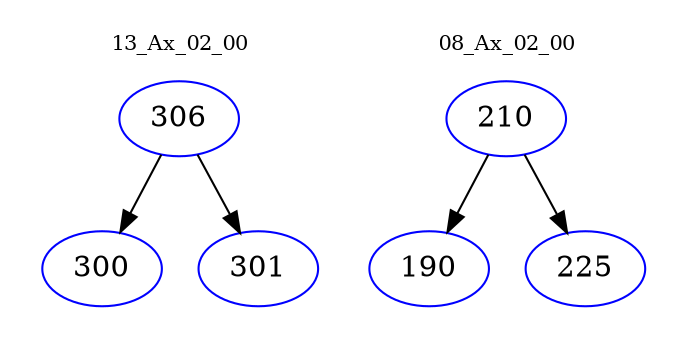 digraph{
subgraph cluster_0 {
color = white
label = "13_Ax_02_00";
fontsize=10;
T0_306 [label="306", color="blue"]
T0_306 -> T0_300 [color="black"]
T0_300 [label="300", color="blue"]
T0_306 -> T0_301 [color="black"]
T0_301 [label="301", color="blue"]
}
subgraph cluster_1 {
color = white
label = "08_Ax_02_00";
fontsize=10;
T1_210 [label="210", color="blue"]
T1_210 -> T1_190 [color="black"]
T1_190 [label="190", color="blue"]
T1_210 -> T1_225 [color="black"]
T1_225 [label="225", color="blue"]
}
}
